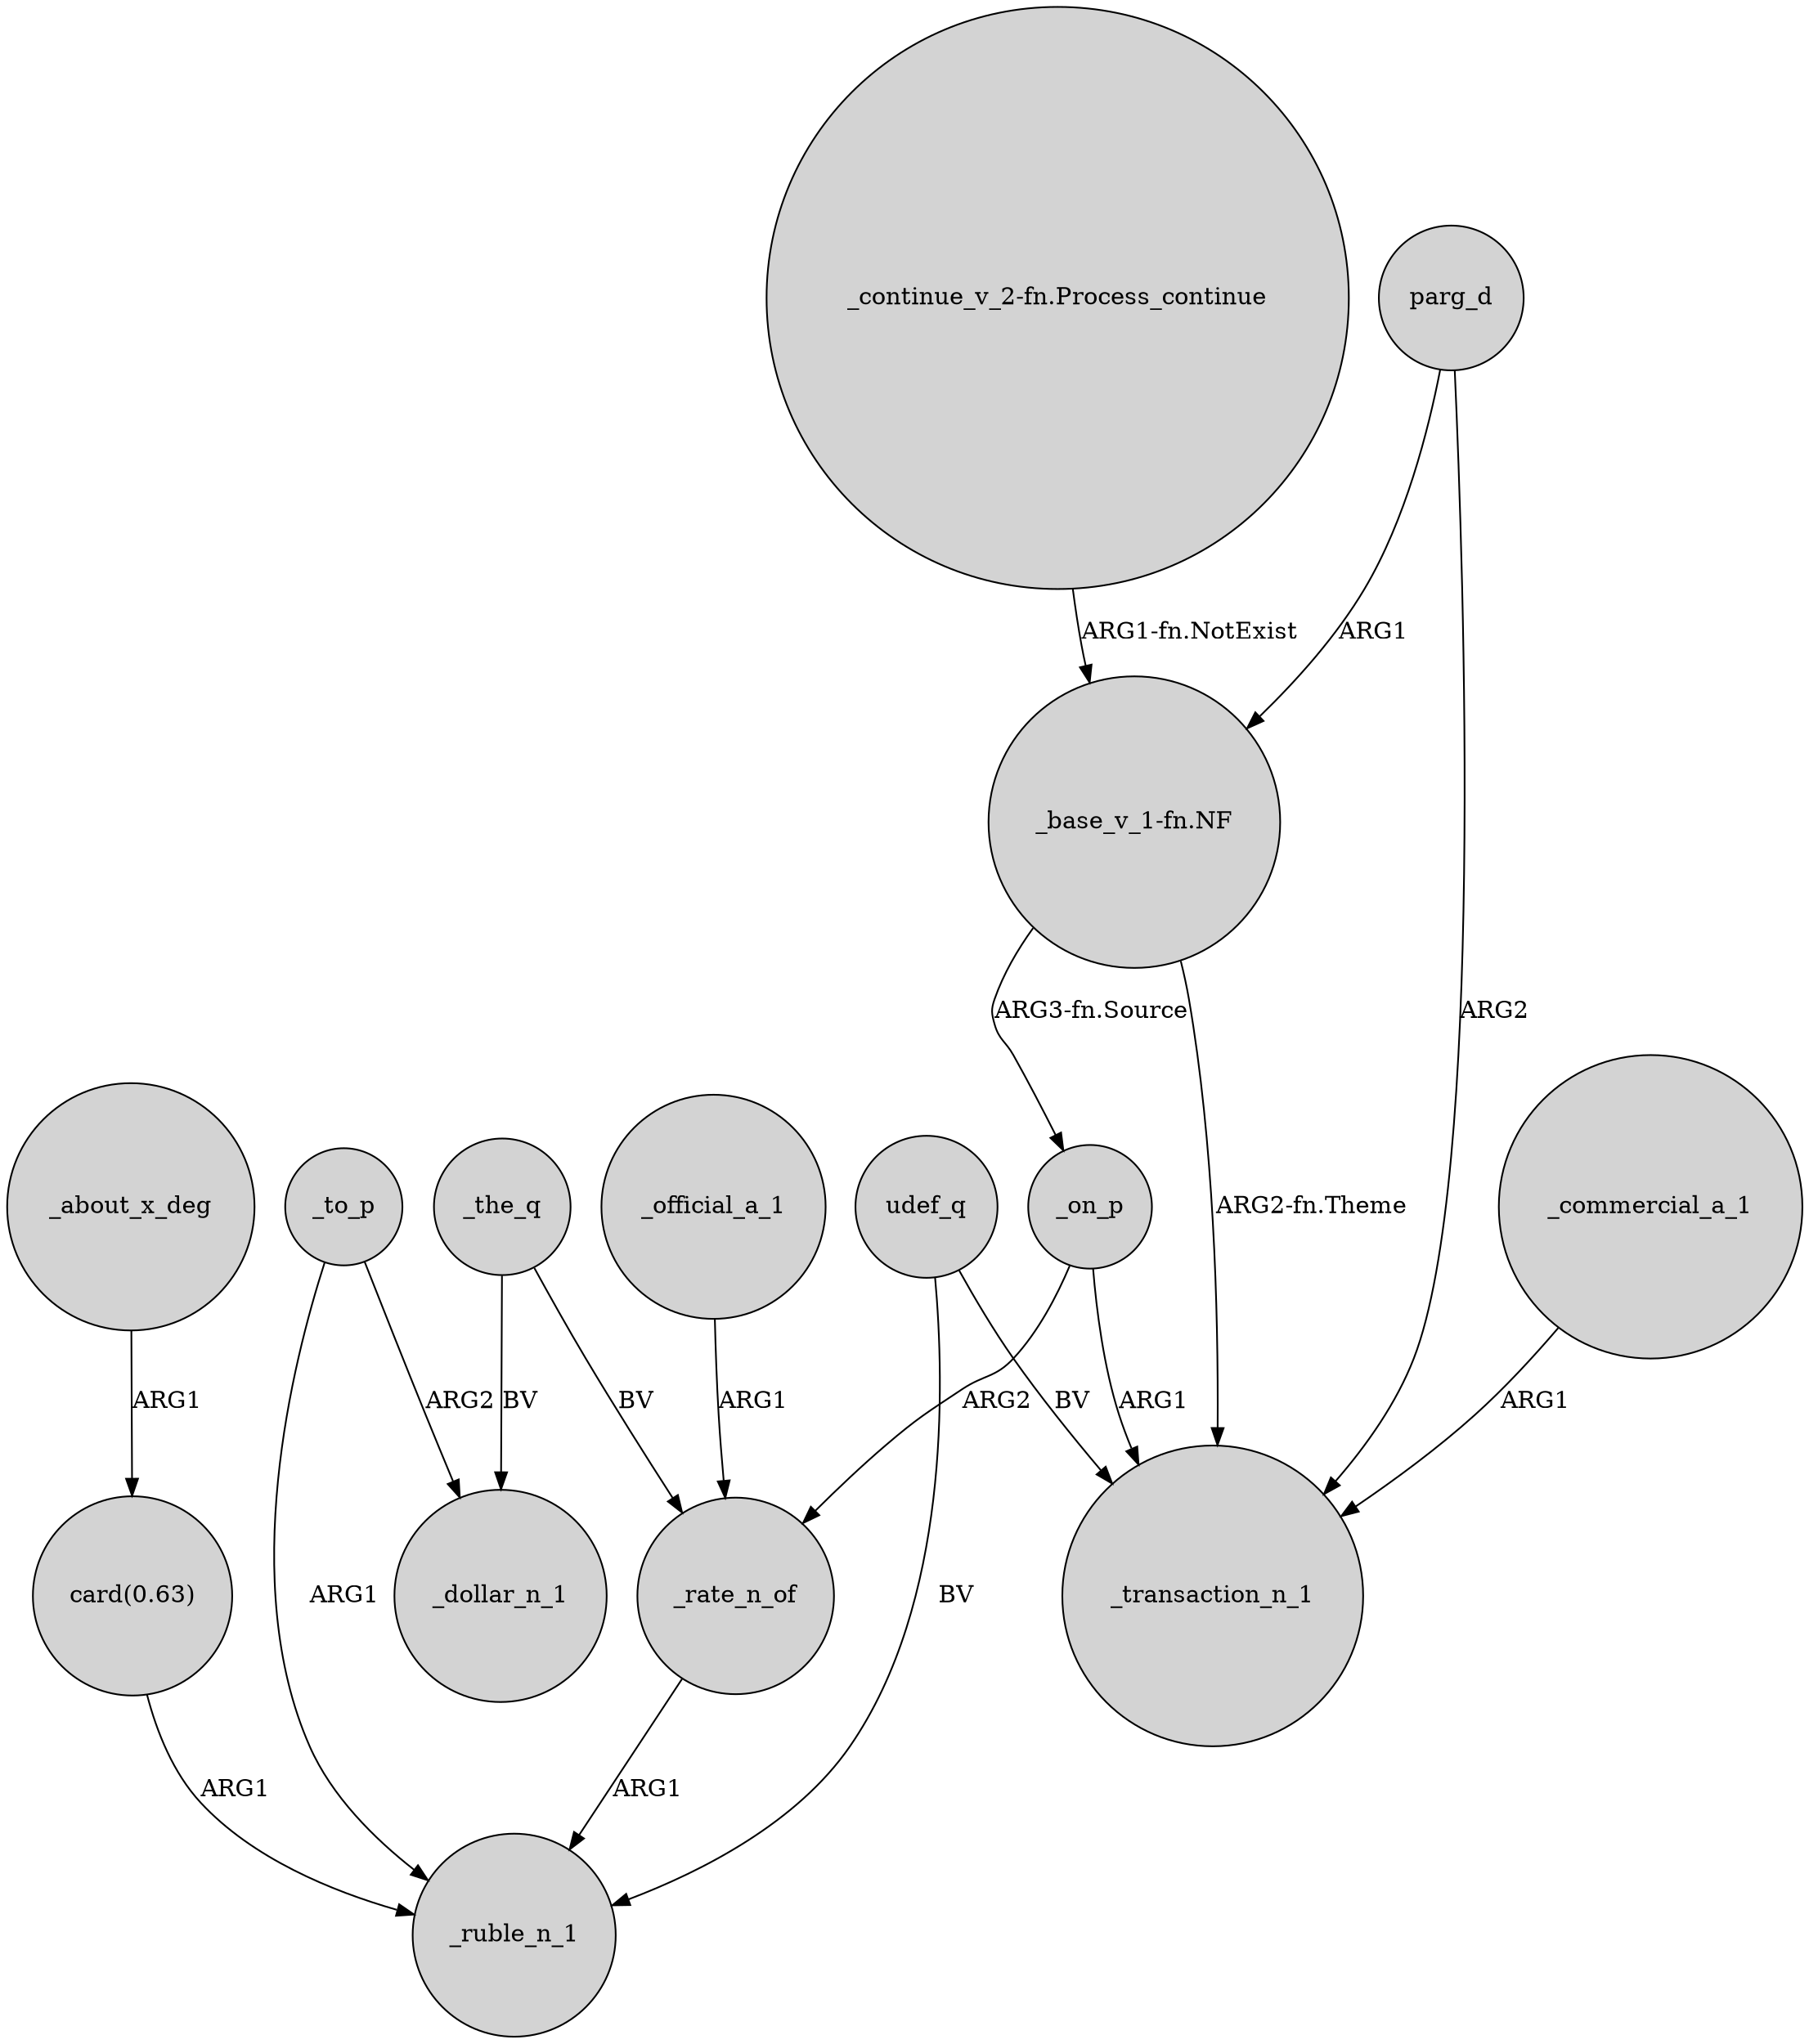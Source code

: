 digraph {
	node [shape=circle style=filled]
	_the_q -> _dollar_n_1 [label=BV]
	udef_q -> _ruble_n_1 [label=BV]
	"card(0.63)" -> _ruble_n_1 [label=ARG1]
	_on_p -> _rate_n_of [label=ARG2]
	_about_x_deg -> "card(0.63)" [label=ARG1]
	_to_p -> _ruble_n_1 [label=ARG1]
	_to_p -> _dollar_n_1 [label=ARG2]
	_commercial_a_1 -> _transaction_n_1 [label=ARG1]
	parg_d -> _transaction_n_1 [label=ARG2]
	_on_p -> _transaction_n_1 [label=ARG1]
	_rate_n_of -> _ruble_n_1 [label=ARG1]
	"_base_v_1-fn.NF" -> _transaction_n_1 [label="ARG2-fn.Theme"]
	_the_q -> _rate_n_of [label=BV]
	udef_q -> _transaction_n_1 [label=BV]
	parg_d -> "_base_v_1-fn.NF" [label=ARG1]
	"_base_v_1-fn.NF" -> _on_p [label="ARG3-fn.Source"]
	"_continue_v_2-fn.Process_continue" -> "_base_v_1-fn.NF" [label="ARG1-fn.NotExist"]
	_official_a_1 -> _rate_n_of [label=ARG1]
}
